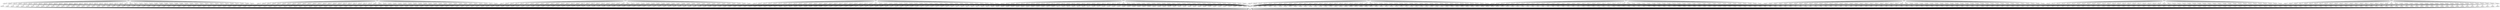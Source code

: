 digraph {
	ID00109 -> ID00000 ;
	ID00107 -> ID00000 ;
	ID00105 -> ID00000 ;
	ID00103 -> ID00000 ;
	ID00006 -> ID00000 ;
	ID00101 -> ID00000 ;
	ID00004 -> ID00000 ;
	ID00008 -> ID00000 ;
	ID00204 -> ID00000 ;
	ID00202 -> ID00000 ;
	ID00208 -> ID00000 ;
	ID00206 -> ID00000 ;
	ID00307 -> ID00000 ;
	ID00305 -> ID00000 ;
	ID00303 -> ID00000 ;
	ID00200 -> ID00000 ;
	ID00301 -> ID00000 ;
	ID00600 -> ID00000 ;
	ID00602 -> ID00000 ;
	ID00604 -> ID00000 ;
	ID00701 -> ID00000 ;
	ID00703 -> ID00000 ;
	ID00503 -> ID00000 ;
	ID00505 -> ID00000 ;
	ID00501 -> ID00000 ;
	ID00400 -> ID00000 ;
	ID00402 -> ID00000 ;
	ID00404 -> ID00000 ;
	ID00406 -> ID00000 ;
	ID00127 -> ID00000 ;
	ID00125 -> ID00000 ;
	ID00319 -> ID00000 ;
	ID00129 -> ID00000 ;
	ID00509 -> ID00000 ;
	ID00507 -> ID00000 ;
	ID00123 -> ID00000 ;
	ID00713 -> ID00000 ;
	ID00121 -> ID00000 ;
	ID00711 -> ID00000 ;
	ID00511 -> ID00000 ;
	ID00707 -> ID00000 ;
	ID00705 -> ID00000 ;
	ID00515 -> ID00000 ;
	ID00321 -> ID00000 ;
	ID00513 -> ID00000 ;
	ID00709 -> ID00000 ;
	ID00325 -> ID00000 ;
	ID00323 -> ID00000 ;
	ID00329 -> ID00000 ;
	ID00327 -> ID00000 ;
	ID00309 -> ID00000 ;
	ID00113 -> ID00000 ;
	ID00115 -> ID00000 ;
	ID00117 -> ID00000 ;
	ID00119 -> ID00000 ;
	ID00517 -> ID00000 ;
	ID00721 -> ID00000 ;
	ID00519 -> ID00000 ;
	ID00723 -> ID00000 ;
	ID00725 -> ID00000 ;
	ID00111 -> ID00000 ;
	ID00715 -> ID00000 ;
	ID00521 -> ID00000 ;
	ID00717 -> ID00000 ;
	ID00523 -> ID00000 ;
	ID00719 -> ID00000 ;
	ID00525 -> ID00000 ;
	ID00527 -> ID00000 ;
	ID00311 -> ID00000 ;
	ID00313 -> ID00000 ;
	ID00315 -> ID00000 ;
	ID00317 -> ID00000 ;
	ID00735 -> ID00000 ;
	ID00733 -> ID00000 ;
	ID00731 -> ID00000 ;
	ID00632 -> ID00000 ;
	ID00630 -> ID00000 ;
	ID00636 -> ID00000 ;
	ID00634 -> ID00000 ;
	ID00240 -> ID00000 ;
	ID00349 -> ID00000 ;
	ID00628 -> ID00000 ;
	ID00347 -> ID00000 ;
	ID00244 -> ID00000 ;
	ID00345 -> ID00000 ;
	ID00242 -> ID00000 ;
	ID00343 -> ID00000 ;
	ID00248 -> ID00000 ;
	ID00341 -> ID00000 ;
	ID00246 -> ID00000 ;
	ID00729 -> ID00000 ;
	ID00727 -> ID00000 ;
	ID00745 -> ID00000 ;
	ID00747 -> ID00000 ;
	ID00741 -> ID00000 ;
	ID00640 -> ID00000 ;
	ID00743 -> ID00000 ;
	ID00642 -> ID00000 ;
	ID00644 -> ID00000 ;
	ID00646 -> ID00000 ;
	ID00648 -> ID00000 ;
	ID00337 -> ID00000 ;
	ID00638 -> ID00000 ;
	ID00339 -> ID00000 ;
	ID00333 -> ID00000 ;
	ID00230 -> ID00000 ;
	ID00335 -> ID00000 ;
	ID00232 -> ID00000 ;
	ID00234 -> ID00000 ;
	ID00331 -> ID00000 ;
	ID00236 -> ID00000 ;
	ID00238 -> ID00000 ;
	ID00737 -> ID00000 ;
	ID00739 -> ID00000 ;
	ID00753 -> ID00000 ;
	ID00751 -> ID00000 ;
	ID00757 -> ID00000 ;
	ID00755 -> ID00000 ;
	ID00614 -> ID00000 ;
	ID00612 -> ID00000 ;
	ID00610 -> ID00000 ;
	ID00369 -> ID00000 ;
	ID00222 -> ID00000 ;
	ID00367 -> ID00000 ;
	ID00220 -> ID00000 ;
	ID00608 -> ID00000 ;
	ID00606 -> ID00000 ;
	ID00361 -> ID00000 ;
	ID00228 -> ID00000 ;
	ID00749 -> ID00000 ;
	ID00365 -> ID00000 ;
	ID00226 -> ID00000 ;
	ID00363 -> ID00000 ;
	ID00224 -> ID00000 ;
	ID00763 -> ID00000 ;
	ID00765 -> ID00000 ;
	ID00767 -> ID00000 ;
	ID00769 -> ID00000 ;
	ID00624 -> ID00000 ;
	ID00626 -> ID00000 ;
	ID00620 -> ID00000 ;
	ID00622 -> ID00000 ;
	ID00761 -> ID00000 ;
	ID00355 -> ID00000 ;
	ID00357 -> ID00000 ;
	ID00210 -> ID00000 ;
	ID00359 -> ID00000 ;
	ID00616 -> ID00000 ;
	ID00618 -> ID00000 ;
	ID00216 -> ID00000 ;
	ID00759 -> ID00000 ;
	ID00218 -> ID00000 ;
	ID00351 -> ID00000 ;
	ID00212 -> ID00000 ;
	ID00353 -> ID00000 ;
	ID00214 -> ID00000 ;
	ID00470 -> ID00000 ;
	ID00472 -> ID00000 ;
	ID00575 -> ID00000 ;
	ID00474 -> ID00000 ;
	ID00578 -> ID00000 ;
	ID00476 -> ID00000 ;
	ID00571 -> ID00000 ;
	ID00573 -> ID00000 ;
	ID00479 -> ID00000 ;
	ID00674 -> ID00000 ;
	ID00676 -> ID00000 ;
	ID00771 -> ID00000 ;
	ID00679 -> ID00000 ;
	ID00777 -> ID00000 ;
	ID00670 -> ID00000 ;
	ID00773 -> ID00000 ;
	ID00672 -> ID00000 ;
	ID00775 -> ID00000 ;
	ID00481 -> ID00000 ;
	ID00485 -> ID00000 ;
	ID00588 -> ID00000 ;
	ID00483 -> ID00000 ;
	ID00586 -> ID00000 ;
	ID00489 -> ID00000 ;
	ID00584 -> ID00000 ;
	ID00487 -> ID00000 ;
	ID00582 -> ID00000 ;
	ID00580 -> ID00000 ;
	ID00782 -> ID00000 ;
	ID00687 -> ID00000 ;
	ID00780 -> ID00000 ;
	ID00685 -> ID00000 ;
	ID00689 -> ID00000 ;
	ID00788 -> ID00000 ;
	ID00786 -> ID00000 ;
	ID00683 -> ID00000 ;
	ID00784 -> ID00000 ;
	ID00681 -> ID00000 ;
	ID00450 -> ID00000 ;
	ID00598 -> ID00000 ;
	ID00452 -> ID00000 ;
	ID00458 -> ID00000 ;
	ID00590 -> ID00000 ;
	ID00592 -> ID00000 ;
	ID00454 -> ID00000 ;
	ID00594 -> ID00000 ;
	ID00456 -> ID00000 ;
	ID00596 -> ID00000 ;
	ID00656 -> ID00000 ;
	ID00790 -> ID00000 ;
	ID00658 -> ID00000 ;
	ID00792 -> ID00000 ;
	ID00652 -> ID00000 ;
	ID00794 -> ID00000 ;
	ID00654 -> ID00000 ;
	ID00796 -> ID00000 ;
	ID00798 -> ID00000 ;
	ID00650 -> ID00000 ;
	ID00464 -> ID00000 ;
	ID00462 -> ID00000 ;
	ID00460 -> ID00000 ;
	ID00468 -> ID00000 ;
	ID00466 -> ID00000 ;
	ID00668 -> ID00000 ;
	ID00666 -> ID00000 ;
	ID00664 -> ID00000 ;
	ID00662 -> ID00000 ;
	ID00660 -> ID00000 ;
	ID00432 -> ID00000 ;
	ID00434 -> ID00000 ;
	ID00436 -> ID00000 ;
	ID00438 -> ID00000 ;
	ID00535 -> ID00000 ;
	ID00537 -> ID00000 ;
	ID00911 -> ID00000 ;
	ID00531 -> ID00000 ;
	ID00430 -> ID00000 ;
	ID00533 -> ID00000 ;
	ID00905 -> ID00000 ;
	ID00903 -> ID00000 ;
	ID00909 -> ID00000 ;
	ID00529 -> ID00000 ;
	ID00907 -> ID00000 ;
	ID00446 -> ID00000 ;
	ID00541 -> ID00000 ;
	ID00444 -> ID00000 ;
	ID00448 -> ID00000 ;
	ID00549 -> ID00000 ;
	ID00547 -> ID00000 ;
	ID00921 -> ID00000 ;
	ID00442 -> ID00000 ;
	ID00545 -> ID00000 ;
	ID00923 -> ID00000 ;
	ID00440 -> ID00000 ;
	ID00543 -> ID00000 ;
	ID00913 -> ID00000 ;
	ID00915 -> ID00000 ;
	ID00917 -> ID00000 ;
	ID00919 -> ID00000 ;
	ID00539 -> ID00000 ;
	ID00414 -> ID00000 ;
	ID00416 -> ID00000 ;
	ID00410 -> ID00000 ;
	ID00412 -> ID00000 ;
	ID00551 -> ID00000 ;
	ID00553 -> ID00000 ;
	ID00555 -> ID00000 ;
	ID00557 -> ID00000 ;
	ID00559 -> ID00000 ;
	ID00693 -> ID00000 ;
	ID00695 -> ID00000 ;
	ID00691 -> ID00000 ;
	ID00408 -> ID00000 ;
	ID00697 -> ID00000 ;
	ID00699 -> ID00000 ;
	ID00428 -> ID00000 ;
	ID00426 -> ID00000 ;
	ID00800 -> ID00000 ;
	ID00424 -> ID00000 ;
	ID00563 -> ID00000 ;
	ID00802 -> ID00000 ;
	ID00422 -> ID00000 ;
	ID00561 -> ID00000 ;
	ID00420 -> ID00000 ;
	ID00567 -> ID00000 ;
	ID00901 -> ID00000 ;
	ID00565 -> ID00000 ;
	ID00569 -> ID00000 ;
	ID00418 -> ID00000 ;
	ID00816 -> ID00000 ;
	ID00814 -> ID00000 ;
	ID00818 -> ID00000 ;
	ID00959 -> ID00000 ;
	ID00957 -> ID00000 ;
	ID00967 -> ID00000 ;
	ID00965 -> ID00000 ;
	ID00963 -> ID00000 ;
	ID00961 -> ID00000 ;
	ID00820 -> ID00000 ;
	ID00824 -> ID00000 ;
	ID00822 -> ID00000 ;
	ID00804 -> ID00000 ;
	ID00806 -> ID00000 ;
	ID00808 -> ID00000 ;
	ID00947 -> ID00000 ;
	ID00949 -> ID00000 ;
	ID00953 -> ID00000 ;
	ID00955 -> ID00000 ;
	ID00951 -> ID00000 ;
	ID00810 -> ID00000 ;
	ID00812 -> ID00000 ;
	ID00838 -> ID00000 ;
	ID00836 -> ID00000 ;
	ID00937 -> ID00000 ;
	ID00935 -> ID00000 ;
	ID00939 -> ID00000 ;
	ID00941 -> ID00000 ;
	ID00945 -> ID00000 ;
	ID00943 -> ID00000 ;
	ID00846 -> ID00000 ;
	ID00844 -> ID00000 ;
	ID00842 -> ID00000 ;
	ID00840 -> ID00000 ;
	ID00826 -> ID00000 ;
	ID00828 -> ID00000 ;
	ID00925 -> ID00000 ;
	ID00927 -> ID00000 ;
	ID00929 -> ID00000 ;
	ID00931 -> ID00000 ;
	ID00933 -> ID00000 ;
	ID00832 -> ID00000 ;
	ID00834 -> ID00000 ;
	ID00830 -> ID00000 ;
	ID00095 -> ID00000 ;
	ID00097 -> ID00000 ;
	ID00099 -> ID00000 ;
	ID00858 -> ID00000 ;
	ID00864 -> ID00000 ;
	ID00862 -> ID00000 ;
	ID00868 -> ID00000 ;
	ID00866 -> ID00000 ;
	ID00860 -> ID00000 ;
	ID00091 -> ID00000 ;
	ID00093 -> ID00000 ;
	ID00390 -> ID00000 ;
	ID00848 -> ID00000 ;
	ID00493 -> ID00000 ;
	ID00850 -> ID00000 ;
	ID00491 -> ID00000 ;
	ID00991 -> ID00000 ;
	ID00852 -> ID00000 ;
	ID00497 -> ID00000 ;
	ID00854 -> ID00000 ;
	ID00495 -> ID00000 ;
	ID00856 -> ID00000 ;
	ID00398 -> ID00000 ;
	ID00997 -> ID00000 ;
	ID00396 -> ID00000 ;
	ID00499 -> ID00000 ;
	ID00999 -> ID00000 ;
	ID00394 -> ID00000 ;
	ID00993 -> ID00000 ;
	ID00392 -> ID00000 ;
	ID00995 -> ID00000 ;
	ID00979 -> ID00000 ;
	ID00889 -> ID00000 ;
	ID00388 -> ID00000 ;
	ID00981 -> ID00000 ;
	ID00886 -> ID00000 ;
	ID00884 -> ID00000 ;
	ID00985 -> ID00000 ;
	ID00882 -> ID00000 ;
	ID00380 -> ID00000 ;
	ID00983 -> ID00000 ;
	ID00880 -> ID00000 ;
	ID00382 -> ID00000 ;
	ID00989 -> ID00000 ;
	ID00384 -> ID00000 ;
	ID00987 -> ID00000 ;
	ID00386 -> ID00000 ;
	ID00969 -> ID00000 ;
	ID00876 -> ID00000 ;
	ID00878 -> ID00000 ;
	ID00377 -> ID00000 ;
	ID00872 -> ID00000 ;
	ID00874 -> ID00000 ;
	ID00971 -> ID00000 ;
	ID00371 -> ID00000 ;
	ID00973 -> ID00000 ;
	ID00870 -> ID00000 ;
	ID00975 -> ID00000 ;
	ID00375 -> ID00000 ;
	ID00977 -> ID00000 ;
	ID00373 -> ID00000 ;
	ID00250 -> ID00000 ;
	ID00254 -> ID00000 ;
	ID00159 -> ID00000 ;
	ID00252 -> ID00000 ;
	ID00157 -> ID00000 ;
	ID00258 -> ID00000 ;
	ID00155 -> ID00000 ;
	ID00256 -> ID00000 ;
	ID00153 -> ID00000 ;
	ID00151 -> ID00000 ;
	ID00058 -> ID00000 ;
	ID00052 -> ID00000 ;
	ID00050 -> ID00000 ;
	ID00056 -> ID00000 ;
	ID00054 -> ID00000 ;
	ID00260 -> ID00000 ;
	ID00262 -> ID00000 ;
	ID00893 -> ID00000 ;
	ID00264 -> ID00000 ;
	ID00169 -> ID00000 ;
	ID00891 -> ID00000 ;
	ID00266 -> ID00000 ;
	ID00060 -> ID00000 ;
	ID00897 -> ID00000 ;
	ID00268 -> ID00000 ;
	ID00165 -> ID00000 ;
	ID00895 -> ID00000 ;
	ID00167 -> ID00000 ;
	ID00161 -> ID00000 ;
	ID00899 -> ID00000 ;
	ID00163 -> ID00000 ;
	ID00062 -> ID00000 ;
	ID00064 -> ID00000 ;
	ID00066 -> ID00000 ;
	ID00068 -> ID00000 ;
	ID00276 -> ID00000 ;
	ID00070 -> ID00000 ;
	ID00137 -> ID00000 ;
	ID00274 -> ID00000 ;
	ID00135 -> ID00000 ;
	ID00272 -> ID00000 ;
	ID00270 -> ID00000 ;
	ID00139 -> ID00000 ;
	ID00133 -> ID00000 ;
	ID00278 -> ID00000 ;
	ID00131 -> ID00000 ;
	ID00078 -> ID00000 ;
	ID00076 -> ID00000 ;
	ID00074 -> ID00000 ;
	ID00072 -> ID00000 ;
	ID00285 -> ID00000 ;
	ID00080 -> ID00000 ;
	ID00147 -> ID00000 ;
	ID00287 -> ID00000 ;
	ID00082 -> ID00000 ;
	ID00149 -> ID00000 ;
	ID00283 -> ID00000 ;
	ID00141 -> ID00000 ;
	ID00289 -> ID00000 ;
	ID00143 -> ID00000 ;
	ID00145 -> ID00000 ;
	ID00088 -> ID00000 ;
	ID00280 -> ID00000 ;
	ID00084 -> ID00000 ;
	ID00086 -> ID00000 ;
	ID00198 -> ID00000 ;
	ID00196 -> ID00000 ;
	ID00194 -> ID00000 ;
	ID00295 -> ID00000 ;
	ID00293 -> ID00000 ;
	ID00299 -> ID00000 ;
	ID00297 -> ID00000 ;
	ID00012 -> ID00000 ;
	ID00291 -> ID00000 ;
	ID00010 -> ID00000 ;
	ID00016 -> ID00000 ;
	ID00192 -> ID00000 ;
	ID00014 -> ID00000 ;
	ID00190 -> ID00000 ;
	ID00018 -> ID00000 ;
	ID00020 -> ID00000 ;
	ID00022 -> ID00000 ;
	ID00024 -> ID00000 ;
	ID00026 -> ID00000 ;
	ID00028 -> ID00000 ;
	ID00173 -> ID00000 ;
	ID00171 -> ID00000 ;
	ID00177 -> ID00000 ;
	ID00175 -> ID00000 ;
	ID00179 -> ID00000 ;
	ID00034 -> ID00000 ;
	ID00032 -> ID00000 ;
	ID00030 -> ID00000 ;
	ID00038 -> ID00000 ;
	ID00036 -> ID00000 ;
	ID00183 -> ID00000 ;
	ID00186 -> ID00000 ;
	ID00188 -> ID00000 ;
	ID00044 -> ID00000 ;
	ID00046 -> ID00000 ;
	ID00040 -> ID00000 ;
	ID00042 -> ID00000 ;
	ID00048 -> ID00000 ;
	ID00181 -> ID00000 ;
	ID00108 -> ID00001 ;
	ID00106 -> ID00001 ;
	ID00104 -> ID00001 ;
	ID00102 -> ID00001 ;
	ID00005 -> ID00001 ;
	ID00100 -> ID00001 ;
	ID00003 -> ID00001 ;
	ID00009 -> ID00001 ;
	ID00007 -> ID00001 ;
	ID00203 -> ID00001 ;
	ID00201 -> ID00001 ;
	ID00207 -> ID00001 ;
	ID00205 -> ID00001 ;
	ID00306 -> ID00001 ;
	ID00304 -> ID00001 ;
	ID00302 -> ID00001 ;
	ID00300 -> ID00001 ;
	ID00601 -> ID00001 ;
	ID00603 -> ID00001 ;
	ID00700 -> ID00001 ;
	ID00702 -> ID00001 ;
	ID00502 -> ID00001 ;
	ID00504 -> ID00001 ;
	ID00500 -> ID00001 ;
	ID00401 -> ID00001 ;
	ID00403 -> ID00001 ;
	ID00405 -> ID00001 ;
	ID00126 -> ID00001 ;
	ID00124 -> ID00001 ;
	ID00128 -> ID00001 ;
	ID00710 -> ID00001 ;
	ID00508 -> ID00001 ;
	ID00506 -> ID00001 ;
	ID00714 -> ID00001 ;
	ID00122 -> ID00001 ;
	ID00712 -> ID00001 ;
	ID00120 -> ID00001 ;
	ID00706 -> ID00001 ;
	ID00512 -> ID00001 ;
	ID00704 -> ID00001 ;
	ID00510 -> ID00001 ;
	ID00320 -> ID00001 ;
	ID00516 -> ID00001 ;
	ID00708 -> ID00001 ;
	ID00514 -> ID00001 ;
	ID00324 -> ID00001 ;
	ID00322 -> ID00001 ;
	ID00328 -> ID00001 ;
	ID00326 -> ID00001 ;
	ID00114 -> ID00001 ;
	ID00308 -> ID00001 ;
	ID00116 -> ID00001 ;
	ID00118 -> ID00001 ;
	ID00518 -> ID00001 ;
	ID00720 -> ID00001 ;
	ID00110 -> ID00001 ;
	ID00722 -> ID00001 ;
	ID00112 -> ID00001 ;
	ID00724 -> ID00001 ;
	ID00520 -> ID00001 ;
	ID00716 -> ID00001 ;
	ID00522 -> ID00001 ;
	ID00718 -> ID00001 ;
	ID00524 -> ID00001 ;
	ID00526 -> ID00001 ;
	ID00310 -> ID00001 ;
	ID00312 -> ID00001 ;
	ID00314 -> ID00001 ;
	ID00316 -> ID00001 ;
	ID00318 -> ID00001 ;
	ID00736 -> ID00001 ;
	ID00734 -> ID00001 ;
	ID00732 -> ID00001 ;
	ID00730 -> ID00001 ;
	ID00633 -> ID00001 ;
	ID00631 -> ID00001 ;
	ID00637 -> ID00001 ;
	ID00635 -> ID00001 ;
	ID00629 -> ID00001 ;
	ID00348 -> ID00001 ;
	ID00627 -> ID00001 ;
	ID00346 -> ID00001 ;
	ID00243 -> ID00001 ;
	ID00344 -> ID00001 ;
	ID00241 -> ID00001 ;
	ID00342 -> ID00001 ;
	ID00247 -> ID00001 ;
	ID00340 -> ID00001 ;
	ID00245 -> ID00001 ;
	ID00728 -> ID00001 ;
	ID00249 -> ID00001 ;
	ID00726 -> ID00001 ;
	ID00744 -> ID00001 ;
	ID00746 -> ID00001 ;
	ID00740 -> ID00001 ;
	ID00742 -> ID00001 ;
	ID00641 -> ID00001 ;
	ID00643 -> ID00001 ;
	ID00645 -> ID00001 ;
	ID00647 -> ID00001 ;
	ID00338 -> ID00001 ;
	ID00639 -> ID00001 ;
	ID00334 -> ID00001 ;
	ID00231 -> ID00001 ;
	ID00336 -> ID00001 ;
	ID00233 -> ID00001 ;
	ID00330 -> ID00001 ;
	ID00235 -> ID00001 ;
	ID00332 -> ID00001 ;
	ID00237 -> ID00001 ;
	ID00239 -> ID00001 ;
	ID00738 -> ID00001 ;
	ID00754 -> ID00001 ;
	ID00752 -> ID00001 ;
	ID00758 -> ID00001 ;
	ID00756 -> ID00001 ;
	ID00615 -> ID00001 ;
	ID00613 -> ID00001 ;
	ID00611 -> ID00001 ;
	ID00750 -> ID00001 ;
	ID00368 -> ID00001 ;
	ID00221 -> ID00001 ;
	ID00366 -> ID00001 ;
	ID00609 -> ID00001 ;
	ID00607 -> ID00001 ;
	ID00605 -> ID00001 ;
	ID00360 -> ID00001 ;
	ID00229 -> ID00001 ;
	ID00227 -> ID00001 ;
	ID00748 -> ID00001 ;
	ID00364 -> ID00001 ;
	ID00225 -> ID00001 ;
	ID00362 -> ID00001 ;
	ID00223 -> ID00001 ;
	ID00762 -> ID00001 ;
	ID00764 -> ID00001 ;
	ID00209 -> ID00001 ;
	ID00766 -> ID00001 ;
	ID00768 -> ID00001 ;
	ID00623 -> ID00001 ;
	ID00625 -> ID00001 ;
	ID00621 -> ID00001 ;
	ID00760 -> ID00001 ;
	ID00356 -> ID00001 ;
	ID00358 -> ID00001 ;
	ID00211 -> ID00001 ;
	ID00617 -> ID00001 ;
	ID00619 -> ID00001 ;
	ID00217 -> ID00001 ;
	ID00350 -> ID00001 ;
	ID00219 -> ID00001 ;
	ID00352 -> ID00001 ;
	ID00213 -> ID00001 ;
	ID00354 -> ID00001 ;
	ID00215 -> ID00001 ;
	ID00579 -> ID00001 ;
	ID00471 -> ID00001 ;
	ID00473 -> ID00001 ;
	ID00577 -> ID00001 ;
	ID00475 -> ID00001 ;
	ID00572 -> ID00001 ;
	ID00478 -> ID00001 ;
	ID00574 -> ID00001 ;
	ID00570 -> ID00001 ;
	ID00675 -> ID00001 ;
	ID00770 -> ID00001 ;
	ID00772 -> ID00001 ;
	ID00678 -> ID00001 ;
	ID00779 -> ID00001 ;
	ID00671 -> ID00001 ;
	ID00774 -> ID00001 ;
	ID00673 -> ID00001 ;
	ID00776 -> ID00001 ;
	ID00482 -> ID00001 ;
	ID00480 -> ID00001 ;
	ID00486 -> ID00001 ;
	ID00589 -> ID00001 ;
	ID00484 -> ID00001 ;
	ID00587 -> ID00001 ;
	ID00585 -> ID00001 ;
	ID00488 -> ID00001 ;
	ID00583 -> ID00001 ;
	ID00581 -> ID00001 ;
	ID00783 -> ID00001 ;
	ID00688 -> ID00001 ;
	ID00781 -> ID00001 ;
	ID00686 -> ID00001 ;
	ID00680 -> ID00001 ;
	ID00789 -> ID00001 ;
	ID00787 -> ID00001 ;
	ID00684 -> ID00001 ;
	ID00785 -> ID00001 ;
	ID00682 -> ID00001 ;
	ID00597 -> ID00001 ;
	ID00451 -> ID00001 ;
	ID00599 -> ID00001 ;
	ID00453 -> ID00001 ;
	ID00459 -> ID00001 ;
	ID00591 -> ID00001 ;
	ID00593 -> ID00001 ;
	ID00649 -> ID00001 ;
	ID00455 -> ID00001 ;
	ID00595 -> ID00001 ;
	ID00457 -> ID00001 ;
	ID00657 -> ID00001 ;
	ID00659 -> ID00001 ;
	ID00653 -> ID00001 ;
	ID00791 -> ID00001 ;
	ID00655 -> ID00001 ;
	ID00793 -> ID00001 ;
	ID00795 -> ID00001 ;
	ID00651 -> ID00001 ;
	ID00797 -> ID00001 ;
	ID00799 -> ID00001 ;
	ID00463 -> ID00001 ;
	ID00461 -> ID00001 ;
	ID00469 -> ID00001 ;
	ID00467 -> ID00001 ;
	ID00465 -> ID00001 ;
	ID00669 -> ID00001 ;
	ID00667 -> ID00001 ;
	ID00665 -> ID00001 ;
	ID00663 -> ID00001 ;
	ID00661 -> ID00001 ;
	ID00433 -> ID00001 ;
	ID00435 -> ID00001 ;
	ID00530 -> ID00001 ;
	ID00437 -> ID00001 ;
	ID00439 -> ID00001 ;
	ID00536 -> ID00001 ;
	ID00538 -> ID00001 ;
	ID00912 -> ID00001 ;
	ID00532 -> ID00001 ;
	ID00910 -> ID00001 ;
	ID00431 -> ID00001 ;
	ID00534 -> ID00001 ;
	ID00904 -> ID00001 ;
	ID00902 -> ID00001 ;
	ID00908 -> ID00001 ;
	ID00528 -> ID00001 ;
	ID00906 -> ID00001 ;
	ID00429 -> ID00001 ;
	ID00445 -> ID00001 ;
	ID00540 -> ID00001 ;
	ID00443 -> ID00001 ;
	ID00449 -> ID00001 ;
	ID00447 -> ID00001 ;
	ID00548 -> ID00001 ;
	ID00546 -> ID00001 ;
	ID00920 -> ID00001 ;
	ID00441 -> ID00001 ;
	ID00544 -> ID00001 ;
	ID00922 -> ID00001 ;
	ID00542 -> ID00001 ;
	ID00914 -> ID00001 ;
	ID00916 -> ID00001 ;
	ID00918 -> ID00001 ;
	ID00415 -> ID00001 ;
	ID00417 -> ID00001 ;
	ID00411 -> ID00001 ;
	ID00550 -> ID00001 ;
	ID00413 -> ID00001 ;
	ID00552 -> ID00001 ;
	ID00554 -> ID00001 ;
	ID00556 -> ID00001 ;
	ID00558 -> ID00001 ;
	ID00692 -> ID00001 ;
	ID00694 -> ID00001 ;
	ID00690 -> ID00001 ;
	ID00407 -> ID00001 ;
	ID00696 -> ID00001 ;
	ID00409 -> ID00001 ;
	ID00698 -> ID00001 ;
	ID00427 -> ID00001 ;
	ID00425 -> ID00001 ;
	ID00423 -> ID00001 ;
	ID00562 -> ID00001 ;
	ID00801 -> ID00001 ;
	ID00421 -> ID00001 ;
	ID00560 -> ID00001 ;
	ID00566 -> ID00001 ;
	ID00900 -> ID00001 ;
	ID00564 -> ID00001 ;
	ID00568 -> ID00001 ;
	ID00419 -> ID00001 ;
	ID00817 -> ID00001 ;
	ID00815 -> ID00001 ;
	ID00819 -> ID00001 ;
	ID00958 -> ID00001 ;
	ID00966 -> ID00001 ;
	ID00964 -> ID00001 ;
	ID00962 -> ID00001 ;
	ID00960 -> ID00001 ;
	ID00823 -> ID00001 ;
	ID00821 -> ID00001 ;
	ID00803 -> ID00001 ;
	ID00805 -> ID00001 ;
	ID00807 -> ID00001 ;
	ID00809 -> ID00001 ;
	ID00946 -> ID00001 ;
	ID00948 -> ID00001 ;
	ID00954 -> ID00001 ;
	ID00956 -> ID00001 ;
	ID00950 -> ID00001 ;
	ID00952 -> ID00001 ;
	ID00811 -> ID00001 ;
	ID00813 -> ID00001 ;
	ID00839 -> ID00001 ;
	ID00837 -> ID00001 ;
	ID00938 -> ID00001 ;
	ID00936 -> ID00001 ;
	ID00940 -> ID00001 ;
	ID00944 -> ID00001 ;
	ID00942 -> ID00001 ;
	ID00845 -> ID00001 ;
	ID00843 -> ID00001 ;
	ID00841 -> ID00001 ;
	ID00829 -> ID00001 ;
	ID00825 -> ID00001 ;
	ID00827 -> ID00001 ;
	ID00924 -> ID00001 ;
	ID00926 -> ID00001 ;
	ID00928 -> ID00001 ;
	ID00930 -> ID00001 ;
	ID00932 -> ID00001 ;
	ID00934 -> ID00001 ;
	ID00833 -> ID00001 ;
	ID00835 -> ID00001 ;
	ID00831 -> ID00001 ;
	ID00094 -> ID00001 ;
	ID00096 -> ID00001 ;
	ID00098 -> ID00001 ;
	ID00859 -> ID00001 ;
	ID00863 -> ID00001 ;
	ID00861 -> ID00001 ;
	ID00867 -> ID00001 ;
	ID00865 -> ID00001 ;
	ID00090 -> ID00001 ;
	ID00092 -> ID00001 ;
	ID00847 -> ID00001 ;
	ID00849 -> ID00001 ;
	ID00990 -> ID00001 ;
	ID00851 -> ID00001 ;
	ID00492 -> ID00001 ;
	ID00992 -> ID00001 ;
	ID00853 -> ID00001 ;
	ID00490 -> ID00001 ;
	ID00855 -> ID00001 ;
	ID00496 -> ID00001 ;
	ID00857 -> ID00001 ;
	ID00399 -> ID00001 ;
	ID00494 -> ID00001 ;
	ID00998 -> ID00001 ;
	ID00397 -> ID00001 ;
	ID00395 -> ID00001 ;
	ID00498 -> ID00001 ;
	ID00994 -> ID00001 ;
	ID00393 -> ID00001 ;
	ID00996 -> ID00001 ;
	ID00391 -> ID00001 ;
	ID00389 -> ID00001 ;
	ID00888 -> ID00001 ;
	ID00980 -> ID00001 ;
	ID00885 -> ID00001 ;
	ID00883 -> ID00001 ;
	ID00381 -> ID00001 ;
	ID00984 -> ID00001 ;
	ID00881 -> ID00001 ;
	ID00383 -> ID00001 ;
	ID00982 -> ID00001 ;
	ID00385 -> ID00001 ;
	ID00988 -> ID00001 ;
	ID00387 -> ID00001 ;
	ID00986 -> ID00001 ;
	ID00968 -> ID00001 ;
	ID00869 -> ID00001 ;
	ID00877 -> ID00001 ;
	ID00379 -> ID00001 ;
	ID00879 -> ID00001 ;
	ID00873 -> ID00001 ;
	ID00970 -> ID00001 ;
	ID00875 -> ID00001 ;
	ID00972 -> ID00001 ;
	ID00372 -> ID00001 ;
	ID00974 -> ID00001 ;
	ID00871 -> ID00001 ;
	ID00370 -> ID00001 ;
	ID00976 -> ID00001 ;
	ID00376 -> ID00001 ;
	ID00978 -> ID00001 ;
	ID00374 -> ID00001 ;
	ID00251 -> ID00001 ;
	ID00255 -> ID00001 ;
	ID00253 -> ID00001 ;
	ID00158 -> ID00001 ;
	ID00259 -> ID00001 ;
	ID00156 -> ID00001 ;
	ID00257 -> ID00001 ;
	ID00154 -> ID00001 ;
	ID00152 -> ID00001 ;
	ID00150 -> ID00001 ;
	ID00059 -> ID00001 ;
	ID00053 -> ID00001 ;
	ID00051 -> ID00001 ;
	ID00057 -> ID00001 ;
	ID00055 -> ID00001 ;
	ID00261 -> ID00001 ;
	ID00892 -> ID00001 ;
	ID00263 -> ID00001 ;
	ID00168 -> ID00001 ;
	ID00890 -> ID00001 ;
	ID00265 -> ID00001 ;
	ID00896 -> ID00001 ;
	ID00267 -> ID00001 ;
	ID00164 -> ID00001 ;
	ID00894 -> ID00001 ;
	ID00269 -> ID00001 ;
	ID00166 -> ID00001 ;
	ID00160 -> ID00001 ;
	ID00898 -> ID00001 ;
	ID00162 -> ID00001 ;
	ID00069 -> ID00001 ;
	ID00061 -> ID00001 ;
	ID00063 -> ID00001 ;
	ID00065 -> ID00001 ;
	ID00067 -> ID00001 ;
	ID00277 -> ID00001 ;
	ID00071 -> ID00001 ;
	ID00138 -> ID00001 ;
	ID00275 -> ID00001 ;
	ID00136 -> ID00001 ;
	ID00273 -> ID00001 ;
	ID00271 -> ID00001 ;
	ID00130 -> ID00001 ;
	ID00134 -> ID00001 ;
	ID00279 -> ID00001 ;
	ID00132 -> ID00001 ;
	ID00079 -> ID00001 ;
	ID00077 -> ID00001 ;
	ID00075 -> ID00001 ;
	ID00073 -> ID00001 ;
	ID00146 -> ID00001 ;
	ID00286 -> ID00001 ;
	ID00081 -> ID00001 ;
	ID00148 -> ID00001 ;
	ID00288 -> ID00001 ;
	ID00282 -> ID00001 ;
	ID00284 -> ID00001 ;
	ID00140 -> ID00001 ;
	ID00142 -> ID00001 ;
	ID00144 -> ID00001 ;
	ID00087 -> ID00001 ;
	ID00083 -> ID00001 ;
	ID00085 -> ID00001 ;
	ID00199 -> ID00001 ;
	ID00197 -> ID00001 ;
	ID00195 -> ID00001 ;
	ID00193 -> ID00001 ;
	ID00294 -> ID00001 ;
	ID00292 -> ID00001 ;
	ID00298 -> ID00001 ;
	ID00296 -> ID00001 ;
	ID00290 -> ID00001 ;
	ID00013 -> ID00001 ;
	ID00011 -> ID00001 ;
	ID00191 -> ID00001 ;
	ID00017 -> ID00001 ;
	ID00015 -> ID00001 ;
	ID00019 -> ID00001 ;
	ID00021 -> ID00001 ;
	ID00023 -> ID00001 ;
	ID00025 -> ID00001 ;
	ID00027 -> ID00001 ;
	ID00029 -> ID00001 ;
	ID00174 -> ID00001 ;
	ID00172 -> ID00001 ;
	ID00178 -> ID00001 ;
	ID00176 -> ID00001 ;
	ID00035 -> ID00001 ;
	ID00033 -> ID00001 ;
	ID00031 -> ID00001 ;
	ID00039 -> ID00001 ;
	ID00170 -> ID00001 ;
	ID00037 -> ID00001 ;
	ID00182 -> ID00001 ;
	ID00185 -> ID00001 ;
	ID00187 -> ID00001 ;
	ID00189 -> ID00001 ;
	ID00043 -> ID00001 ;
	ID00045 -> ID00001 ;
	ID00041 -> ID00001 ;
	ID00047 -> ID00001 ;
	ID00049 -> ID00001 ;
	ID00180 -> ID00001 ;
	ID00002 -> ID00003 ;
	ID00003 -> ID00004 ;
	ID00002 -> ID00005 ;
	ID00005 -> ID00006 ;
	ID00002 -> ID00007 ;
	ID00007 -> ID00008 ;
	ID00002 -> ID00009 ;
	ID00009 -> ID00010 ;
	ID00002 -> ID00011 ;
	ID00011 -> ID00012 ;
	ID00002 -> ID00013 ;
	ID00013 -> ID00014 ;
	ID00002 -> ID00015 ;
	ID00015 -> ID00016 ;
	ID00002 -> ID00017 ;
	ID00017 -> ID00018 ;
	ID00002 -> ID00019 ;
	ID00019 -> ID00020 ;
	ID00002 -> ID00021 ;
	ID00021 -> ID00022 ;
	ID00002 -> ID00023 ;
	ID00023 -> ID00024 ;
	ID00002 -> ID00025 ;
	ID00025 -> ID00026 ;
	ID00002 -> ID00027 ;
	ID00027 -> ID00028 ;
	ID00002 -> ID00029 ;
	ID00029 -> ID00030 ;
	ID00002 -> ID00031 ;
	ID00031 -> ID00032 ;
	ID00002 -> ID00033 ;
	ID00033 -> ID00034 ;
	ID00002 -> ID00035 ;
	ID00035 -> ID00036 ;
	ID00002 -> ID00037 ;
	ID00037 -> ID00038 ;
	ID00002 -> ID00039 ;
	ID00039 -> ID00040 ;
	ID00002 -> ID00041 ;
	ID00041 -> ID00042 ;
	ID00002 -> ID00043 ;
	ID00043 -> ID00044 ;
	ID00002 -> ID00045 ;
	ID00045 -> ID00046 ;
	ID00002 -> ID00047 ;
	ID00047 -> ID00048 ;
	ID00002 -> ID00049 ;
	ID00049 -> ID00050 ;
	ID00002 -> ID00051 ;
	ID00051 -> ID00052 ;
	ID00002 -> ID00053 ;
	ID00053 -> ID00054 ;
	ID00002 -> ID00055 ;
	ID00055 -> ID00056 ;
	ID00002 -> ID00057 ;
	ID00057 -> ID00058 ;
	ID00002 -> ID00059 ;
	ID00059 -> ID00060 ;
	ID00002 -> ID00061 ;
	ID00061 -> ID00062 ;
	ID00002 -> ID00063 ;
	ID00063 -> ID00064 ;
	ID00002 -> ID00065 ;
	ID00065 -> ID00066 ;
	ID00002 -> ID00067 ;
	ID00067 -> ID00068 ;
	ID00002 -> ID00069 ;
	ID00069 -> ID00070 ;
	ID00002 -> ID00071 ;
	ID00071 -> ID00072 ;
	ID00002 -> ID00073 ;
	ID00073 -> ID00074 ;
	ID00002 -> ID00075 ;
	ID00075 -> ID00076 ;
	ID00002 -> ID00077 ;
	ID00077 -> ID00078 ;
	ID00002 -> ID00079 ;
	ID00079 -> ID00080 ;
	ID00002 -> ID00081 ;
	ID00081 -> ID00082 ;
	ID00002 -> ID00083 ;
	ID00083 -> ID00084 ;
	ID00002 -> ID00085 ;
	ID00085 -> ID00086 ;
	ID00002 -> ID00087 ;
	ID00087 -> ID00088 ;
	ID00089 -> ID00090 ;
	ID00090 -> ID00091 ;
	ID00089 -> ID00092 ;
	ID00092 -> ID00093 ;
	ID00089 -> ID00094 ;
	ID00094 -> ID00095 ;
	ID00089 -> ID00096 ;
	ID00096 -> ID00097 ;
	ID00089 -> ID00098 ;
	ID00098 -> ID00099 ;
	ID00089 -> ID00100 ;
	ID00100 -> ID00101 ;
	ID00089 -> ID00102 ;
	ID00102 -> ID00103 ;
	ID00089 -> ID00104 ;
	ID00104 -> ID00105 ;
	ID00089 -> ID00106 ;
	ID00106 -> ID00107 ;
	ID00089 -> ID00108 ;
	ID00108 -> ID00109 ;
	ID00089 -> ID00110 ;
	ID00110 -> ID00111 ;
	ID00089 -> ID00112 ;
	ID00112 -> ID00113 ;
	ID00089 -> ID00114 ;
	ID00114 -> ID00115 ;
	ID00089 -> ID00116 ;
	ID00116 -> ID00117 ;
	ID00089 -> ID00118 ;
	ID00118 -> ID00119 ;
	ID00089 -> ID00120 ;
	ID00120 -> ID00121 ;
	ID00089 -> ID00122 ;
	ID00122 -> ID00123 ;
	ID00089 -> ID00124 ;
	ID00124 -> ID00125 ;
	ID00089 -> ID00126 ;
	ID00126 -> ID00127 ;
	ID00089 -> ID00128 ;
	ID00128 -> ID00129 ;
	ID00089 -> ID00130 ;
	ID00130 -> ID00131 ;
	ID00089 -> ID00132 ;
	ID00132 -> ID00133 ;
	ID00089 -> ID00134 ;
	ID00134 -> ID00135 ;
	ID00089 -> ID00136 ;
	ID00136 -> ID00137 ;
	ID00089 -> ID00138 ;
	ID00138 -> ID00139 ;
	ID00089 -> ID00140 ;
	ID00140 -> ID00141 ;
	ID00089 -> ID00142 ;
	ID00142 -> ID00143 ;
	ID00089 -> ID00144 ;
	ID00144 -> ID00145 ;
	ID00089 -> ID00146 ;
	ID00146 -> ID00147 ;
	ID00089 -> ID00148 ;
	ID00148 -> ID00149 ;
	ID00089 -> ID00150 ;
	ID00150 -> ID00151 ;
	ID00089 -> ID00152 ;
	ID00152 -> ID00153 ;
	ID00089 -> ID00154 ;
	ID00154 -> ID00155 ;
	ID00089 -> ID00156 ;
	ID00156 -> ID00157 ;
	ID00089 -> ID00158 ;
	ID00158 -> ID00159 ;
	ID00089 -> ID00160 ;
	ID00160 -> ID00161 ;
	ID00089 -> ID00162 ;
	ID00162 -> ID00163 ;
	ID00089 -> ID00164 ;
	ID00164 -> ID00165 ;
	ID00089 -> ID00166 ;
	ID00166 -> ID00167 ;
	ID00089 -> ID00168 ;
	ID00168 -> ID00169 ;
	ID00089 -> ID00170 ;
	ID00170 -> ID00171 ;
	ID00089 -> ID00172 ;
	ID00172 -> ID00173 ;
	ID00089 -> ID00174 ;
	ID00174 -> ID00175 ;
	ID00089 -> ID00176 ;
	ID00176 -> ID00177 ;
	ID00089 -> ID00178 ;
	ID00178 -> ID00179 ;
	ID00089 -> ID00180 ;
	ID00180 -> ID00181 ;
	ID00089 -> ID00182 ;
	ID00182 -> ID00183 ;
	ID00184 -> ID00185 ;
	ID00185 -> ID00186 ;
	ID00184 -> ID00187 ;
	ID00187 -> ID00188 ;
	ID00184 -> ID00189 ;
	ID00189 -> ID00190 ;
	ID00184 -> ID00191 ;
	ID00191 -> ID00192 ;
	ID00184 -> ID00193 ;
	ID00193 -> ID00194 ;
	ID00184 -> ID00195 ;
	ID00195 -> ID00196 ;
	ID00184 -> ID00197 ;
	ID00197 -> ID00198 ;
	ID00184 -> ID00199 ;
	ID00199 -> ID00200 ;
	ID00184 -> ID00201 ;
	ID00201 -> ID00202 ;
	ID00184 -> ID00203 ;
	ID00203 -> ID00204 ;
	ID00184 -> ID00205 ;
	ID00205 -> ID00206 ;
	ID00184 -> ID00207 ;
	ID00207 -> ID00208 ;
	ID00184 -> ID00209 ;
	ID00209 -> ID00210 ;
	ID00184 -> ID00211 ;
	ID00211 -> ID00212 ;
	ID00184 -> ID00213 ;
	ID00213 -> ID00214 ;
	ID00184 -> ID00215 ;
	ID00215 -> ID00216 ;
	ID00184 -> ID00217 ;
	ID00217 -> ID00218 ;
	ID00184 -> ID00219 ;
	ID00219 -> ID00220 ;
	ID00184 -> ID00221 ;
	ID00221 -> ID00222 ;
	ID00184 -> ID00223 ;
	ID00223 -> ID00224 ;
	ID00184 -> ID00225 ;
	ID00225 -> ID00226 ;
	ID00184 -> ID00227 ;
	ID00227 -> ID00228 ;
	ID00184 -> ID00229 ;
	ID00229 -> ID00230 ;
	ID00184 -> ID00231 ;
	ID00231 -> ID00232 ;
	ID00184 -> ID00233 ;
	ID00233 -> ID00234 ;
	ID00184 -> ID00235 ;
	ID00235 -> ID00236 ;
	ID00184 -> ID00237 ;
	ID00237 -> ID00238 ;
	ID00184 -> ID00239 ;
	ID00239 -> ID00240 ;
	ID00184 -> ID00241 ;
	ID00241 -> ID00242 ;
	ID00184 -> ID00243 ;
	ID00243 -> ID00244 ;
	ID00184 -> ID00245 ;
	ID00245 -> ID00246 ;
	ID00184 -> ID00247 ;
	ID00247 -> ID00248 ;
	ID00184 -> ID00249 ;
	ID00249 -> ID00250 ;
	ID00184 -> ID00251 ;
	ID00251 -> ID00252 ;
	ID00184 -> ID00253 ;
	ID00253 -> ID00254 ;
	ID00184 -> ID00255 ;
	ID00255 -> ID00256 ;
	ID00184 -> ID00257 ;
	ID00257 -> ID00258 ;
	ID00184 -> ID00259 ;
	ID00259 -> ID00260 ;
	ID00184 -> ID00261 ;
	ID00261 -> ID00262 ;
	ID00184 -> ID00263 ;
	ID00263 -> ID00264 ;
	ID00184 -> ID00265 ;
	ID00265 -> ID00266 ;
	ID00184 -> ID00267 ;
	ID00267 -> ID00268 ;
	ID00184 -> ID00269 ;
	ID00269 -> ID00270 ;
	ID00184 -> ID00271 ;
	ID00271 -> ID00272 ;
	ID00184 -> ID00273 ;
	ID00273 -> ID00274 ;
	ID00184 -> ID00275 ;
	ID00275 -> ID00276 ;
	ID00184 -> ID00277 ;
	ID00277 -> ID00278 ;
	ID00184 -> ID00279 ;
	ID00279 -> ID00280 ;
	ID00281 -> ID00282 ;
	ID00282 -> ID00283 ;
	ID00281 -> ID00284 ;
	ID00284 -> ID00285 ;
	ID00281 -> ID00286 ;
	ID00286 -> ID00287 ;
	ID00281 -> ID00288 ;
	ID00288 -> ID00289 ;
	ID00281 -> ID00290 ;
	ID00290 -> ID00291 ;
	ID00281 -> ID00292 ;
	ID00292 -> ID00293 ;
	ID00281 -> ID00294 ;
	ID00294 -> ID00295 ;
	ID00281 -> ID00296 ;
	ID00296 -> ID00297 ;
	ID00281 -> ID00298 ;
	ID00298 -> ID00299 ;
	ID00281 -> ID00300 ;
	ID00300 -> ID00301 ;
	ID00281 -> ID00302 ;
	ID00302 -> ID00303 ;
	ID00281 -> ID00304 ;
	ID00304 -> ID00305 ;
	ID00281 -> ID00306 ;
	ID00306 -> ID00307 ;
	ID00281 -> ID00308 ;
	ID00308 -> ID00309 ;
	ID00281 -> ID00310 ;
	ID00310 -> ID00311 ;
	ID00281 -> ID00312 ;
	ID00312 -> ID00313 ;
	ID00281 -> ID00314 ;
	ID00314 -> ID00315 ;
	ID00281 -> ID00316 ;
	ID00316 -> ID00317 ;
	ID00281 -> ID00318 ;
	ID00318 -> ID00319 ;
	ID00281 -> ID00320 ;
	ID00320 -> ID00321 ;
	ID00281 -> ID00322 ;
	ID00322 -> ID00323 ;
	ID00281 -> ID00324 ;
	ID00324 -> ID00325 ;
	ID00281 -> ID00326 ;
	ID00326 -> ID00327 ;
	ID00281 -> ID00328 ;
	ID00328 -> ID00329 ;
	ID00281 -> ID00330 ;
	ID00330 -> ID00331 ;
	ID00281 -> ID00332 ;
	ID00332 -> ID00333 ;
	ID00281 -> ID00334 ;
	ID00334 -> ID00335 ;
	ID00281 -> ID00336 ;
	ID00336 -> ID00337 ;
	ID00281 -> ID00338 ;
	ID00338 -> ID00339 ;
	ID00281 -> ID00340 ;
	ID00340 -> ID00341 ;
	ID00281 -> ID00342 ;
	ID00342 -> ID00343 ;
	ID00281 -> ID00344 ;
	ID00344 -> ID00345 ;
	ID00281 -> ID00346 ;
	ID00346 -> ID00347 ;
	ID00281 -> ID00348 ;
	ID00348 -> ID00349 ;
	ID00281 -> ID00350 ;
	ID00350 -> ID00351 ;
	ID00281 -> ID00352 ;
	ID00352 -> ID00353 ;
	ID00281 -> ID00354 ;
	ID00354 -> ID00355 ;
	ID00281 -> ID00356 ;
	ID00356 -> ID00357 ;
	ID00281 -> ID00358 ;
	ID00358 -> ID00359 ;
	ID00281 -> ID00360 ;
	ID00360 -> ID00361 ;
	ID00281 -> ID00362 ;
	ID00362 -> ID00363 ;
	ID00281 -> ID00364 ;
	ID00364 -> ID00365 ;
	ID00281 -> ID00366 ;
	ID00366 -> ID00367 ;
	ID00281 -> ID00368 ;
	ID00368 -> ID00369 ;
	ID00281 -> ID00370 ;
	ID00370 -> ID00371 ;
	ID00281 -> ID00372 ;
	ID00372 -> ID00373 ;
	ID00281 -> ID00374 ;
	ID00374 -> ID00375 ;
	ID00281 -> ID00376 ;
	ID00376 -> ID00377 ;
	ID00378 -> ID00379 ;
	ID00379 -> ID00380 ;
	ID00378 -> ID00381 ;
	ID00381 -> ID00382 ;
	ID00378 -> ID00383 ;
	ID00383 -> ID00384 ;
	ID00378 -> ID00385 ;
	ID00385 -> ID00386 ;
	ID00378 -> ID00387 ;
	ID00387 -> ID00388 ;
	ID00378 -> ID00389 ;
	ID00389 -> ID00390 ;
	ID00378 -> ID00391 ;
	ID00391 -> ID00392 ;
	ID00378 -> ID00393 ;
	ID00393 -> ID00394 ;
	ID00378 -> ID00395 ;
	ID00395 -> ID00396 ;
	ID00378 -> ID00397 ;
	ID00397 -> ID00398 ;
	ID00378 -> ID00399 ;
	ID00399 -> ID00400 ;
	ID00378 -> ID00401 ;
	ID00401 -> ID00402 ;
	ID00378 -> ID00403 ;
	ID00403 -> ID00404 ;
	ID00378 -> ID00405 ;
	ID00405 -> ID00406 ;
	ID00378 -> ID00407 ;
	ID00407 -> ID00408 ;
	ID00378 -> ID00409 ;
	ID00409 -> ID00410 ;
	ID00378 -> ID00411 ;
	ID00411 -> ID00412 ;
	ID00378 -> ID00413 ;
	ID00413 -> ID00414 ;
	ID00378 -> ID00415 ;
	ID00415 -> ID00416 ;
	ID00378 -> ID00417 ;
	ID00417 -> ID00418 ;
	ID00378 -> ID00419 ;
	ID00419 -> ID00420 ;
	ID00378 -> ID00421 ;
	ID00421 -> ID00422 ;
	ID00378 -> ID00423 ;
	ID00423 -> ID00424 ;
	ID00378 -> ID00425 ;
	ID00425 -> ID00426 ;
	ID00378 -> ID00427 ;
	ID00427 -> ID00428 ;
	ID00378 -> ID00429 ;
	ID00429 -> ID00430 ;
	ID00378 -> ID00431 ;
	ID00431 -> ID00432 ;
	ID00378 -> ID00433 ;
	ID00433 -> ID00434 ;
	ID00378 -> ID00435 ;
	ID00435 -> ID00436 ;
	ID00378 -> ID00437 ;
	ID00437 -> ID00438 ;
	ID00378 -> ID00439 ;
	ID00439 -> ID00440 ;
	ID00378 -> ID00441 ;
	ID00441 -> ID00442 ;
	ID00378 -> ID00443 ;
	ID00443 -> ID00444 ;
	ID00378 -> ID00445 ;
	ID00445 -> ID00446 ;
	ID00378 -> ID00447 ;
	ID00447 -> ID00448 ;
	ID00378 -> ID00449 ;
	ID00449 -> ID00450 ;
	ID00378 -> ID00451 ;
	ID00451 -> ID00452 ;
	ID00378 -> ID00453 ;
	ID00453 -> ID00454 ;
	ID00378 -> ID00455 ;
	ID00455 -> ID00456 ;
	ID00378 -> ID00457 ;
	ID00457 -> ID00458 ;
	ID00378 -> ID00459 ;
	ID00459 -> ID00460 ;
	ID00378 -> ID00461 ;
	ID00461 -> ID00462 ;
	ID00378 -> ID00463 ;
	ID00463 -> ID00464 ;
	ID00378 -> ID00465 ;
	ID00465 -> ID00466 ;
	ID00378 -> ID00467 ;
	ID00467 -> ID00468 ;
	ID00378 -> ID00469 ;
	ID00469 -> ID00470 ;
	ID00378 -> ID00471 ;
	ID00471 -> ID00472 ;
	ID00378 -> ID00473 ;
	ID00473 -> ID00474 ;
	ID00378 -> ID00475 ;
	ID00475 -> ID00476 ;
	ID00477 -> ID00478 ;
	ID00478 -> ID00479 ;
	ID00477 -> ID00480 ;
	ID00480 -> ID00481 ;
	ID00477 -> ID00482 ;
	ID00482 -> ID00483 ;
	ID00477 -> ID00484 ;
	ID00484 -> ID00485 ;
	ID00477 -> ID00486 ;
	ID00486 -> ID00487 ;
	ID00477 -> ID00488 ;
	ID00488 -> ID00489 ;
	ID00477 -> ID00490 ;
	ID00490 -> ID00491 ;
	ID00477 -> ID00492 ;
	ID00492 -> ID00493 ;
	ID00477 -> ID00494 ;
	ID00494 -> ID00495 ;
	ID00477 -> ID00496 ;
	ID00496 -> ID00497 ;
	ID00477 -> ID00498 ;
	ID00498 -> ID00499 ;
	ID00477 -> ID00500 ;
	ID00500 -> ID00501 ;
	ID00477 -> ID00502 ;
	ID00502 -> ID00503 ;
	ID00477 -> ID00504 ;
	ID00504 -> ID00505 ;
	ID00477 -> ID00506 ;
	ID00506 -> ID00507 ;
	ID00477 -> ID00508 ;
	ID00508 -> ID00509 ;
	ID00477 -> ID00510 ;
	ID00510 -> ID00511 ;
	ID00477 -> ID00512 ;
	ID00512 -> ID00513 ;
	ID00477 -> ID00514 ;
	ID00514 -> ID00515 ;
	ID00477 -> ID00516 ;
	ID00516 -> ID00517 ;
	ID00477 -> ID00518 ;
	ID00518 -> ID00519 ;
	ID00477 -> ID00520 ;
	ID00520 -> ID00521 ;
	ID00477 -> ID00522 ;
	ID00522 -> ID00523 ;
	ID00477 -> ID00524 ;
	ID00524 -> ID00525 ;
	ID00477 -> ID00526 ;
	ID00526 -> ID00527 ;
	ID00477 -> ID00528 ;
	ID00528 -> ID00529 ;
	ID00477 -> ID00530 ;
	ID00530 -> ID00531 ;
	ID00477 -> ID00532 ;
	ID00532 -> ID00533 ;
	ID00477 -> ID00534 ;
	ID00534 -> ID00535 ;
	ID00477 -> ID00536 ;
	ID00536 -> ID00537 ;
	ID00477 -> ID00538 ;
	ID00538 -> ID00539 ;
	ID00477 -> ID00540 ;
	ID00540 -> ID00541 ;
	ID00477 -> ID00542 ;
	ID00542 -> ID00543 ;
	ID00477 -> ID00544 ;
	ID00544 -> ID00545 ;
	ID00477 -> ID00546 ;
	ID00546 -> ID00547 ;
	ID00477 -> ID00548 ;
	ID00548 -> ID00549 ;
	ID00477 -> ID00550 ;
	ID00550 -> ID00551 ;
	ID00477 -> ID00552 ;
	ID00552 -> ID00553 ;
	ID00477 -> ID00554 ;
	ID00554 -> ID00555 ;
	ID00477 -> ID00556 ;
	ID00556 -> ID00557 ;
	ID00477 -> ID00558 ;
	ID00558 -> ID00559 ;
	ID00477 -> ID00560 ;
	ID00560 -> ID00561 ;
	ID00477 -> ID00562 ;
	ID00562 -> ID00563 ;
	ID00477 -> ID00564 ;
	ID00564 -> ID00565 ;
	ID00477 -> ID00566 ;
	ID00566 -> ID00567 ;
	ID00477 -> ID00568 ;
	ID00568 -> ID00569 ;
	ID00477 -> ID00570 ;
	ID00570 -> ID00571 ;
	ID00477 -> ID00572 ;
	ID00572 -> ID00573 ;
	ID00477 -> ID00574 ;
	ID00574 -> ID00575 ;
	ID00576 -> ID00577 ;
	ID00577 -> ID00578 ;
	ID00576 -> ID00579 ;
	ID00579 -> ID00580 ;
	ID00576 -> ID00581 ;
	ID00581 -> ID00582 ;
	ID00576 -> ID00583 ;
	ID00583 -> ID00584 ;
	ID00576 -> ID00585 ;
	ID00585 -> ID00586 ;
	ID00576 -> ID00587 ;
	ID00587 -> ID00588 ;
	ID00576 -> ID00589 ;
	ID00589 -> ID00590 ;
	ID00576 -> ID00591 ;
	ID00591 -> ID00592 ;
	ID00576 -> ID00593 ;
	ID00593 -> ID00594 ;
	ID00576 -> ID00595 ;
	ID00595 -> ID00596 ;
	ID00576 -> ID00597 ;
	ID00597 -> ID00598 ;
	ID00576 -> ID00599 ;
	ID00599 -> ID00600 ;
	ID00576 -> ID00601 ;
	ID00601 -> ID00602 ;
	ID00576 -> ID00603 ;
	ID00603 -> ID00604 ;
	ID00576 -> ID00605 ;
	ID00605 -> ID00606 ;
	ID00576 -> ID00607 ;
	ID00607 -> ID00608 ;
	ID00576 -> ID00609 ;
	ID00609 -> ID00610 ;
	ID00576 -> ID00611 ;
	ID00611 -> ID00612 ;
	ID00576 -> ID00613 ;
	ID00613 -> ID00614 ;
	ID00576 -> ID00615 ;
	ID00615 -> ID00616 ;
	ID00576 -> ID00617 ;
	ID00617 -> ID00618 ;
	ID00576 -> ID00619 ;
	ID00619 -> ID00620 ;
	ID00576 -> ID00621 ;
	ID00621 -> ID00622 ;
	ID00576 -> ID00623 ;
	ID00623 -> ID00624 ;
	ID00576 -> ID00625 ;
	ID00625 -> ID00626 ;
	ID00576 -> ID00627 ;
	ID00627 -> ID00628 ;
	ID00576 -> ID00629 ;
	ID00629 -> ID00630 ;
	ID00576 -> ID00631 ;
	ID00631 -> ID00632 ;
	ID00576 -> ID00633 ;
	ID00633 -> ID00634 ;
	ID00576 -> ID00635 ;
	ID00635 -> ID00636 ;
	ID00576 -> ID00637 ;
	ID00637 -> ID00638 ;
	ID00576 -> ID00639 ;
	ID00639 -> ID00640 ;
	ID00576 -> ID00641 ;
	ID00641 -> ID00642 ;
	ID00576 -> ID00643 ;
	ID00643 -> ID00644 ;
	ID00576 -> ID00645 ;
	ID00645 -> ID00646 ;
	ID00576 -> ID00647 ;
	ID00647 -> ID00648 ;
	ID00576 -> ID00649 ;
	ID00649 -> ID00650 ;
	ID00576 -> ID00651 ;
	ID00651 -> ID00652 ;
	ID00576 -> ID00653 ;
	ID00653 -> ID00654 ;
	ID00576 -> ID00655 ;
	ID00655 -> ID00656 ;
	ID00576 -> ID00657 ;
	ID00657 -> ID00658 ;
	ID00576 -> ID00659 ;
	ID00659 -> ID00660 ;
	ID00576 -> ID00661 ;
	ID00661 -> ID00662 ;
	ID00576 -> ID00663 ;
	ID00663 -> ID00664 ;
	ID00576 -> ID00665 ;
	ID00665 -> ID00666 ;
	ID00576 -> ID00667 ;
	ID00667 -> ID00668 ;
	ID00576 -> ID00669 ;
	ID00669 -> ID00670 ;
	ID00576 -> ID00671 ;
	ID00671 -> ID00672 ;
	ID00576 -> ID00673 ;
	ID00673 -> ID00674 ;
	ID00576 -> ID00675 ;
	ID00675 -> ID00676 ;
	ID00677 -> ID00678 ;
	ID00678 -> ID00679 ;
	ID00677 -> ID00680 ;
	ID00680 -> ID00681 ;
	ID00677 -> ID00682 ;
	ID00682 -> ID00683 ;
	ID00677 -> ID00684 ;
	ID00684 -> ID00685 ;
	ID00677 -> ID00686 ;
	ID00686 -> ID00687 ;
	ID00677 -> ID00688 ;
	ID00688 -> ID00689 ;
	ID00677 -> ID00690 ;
	ID00690 -> ID00691 ;
	ID00677 -> ID00692 ;
	ID00692 -> ID00693 ;
	ID00677 -> ID00694 ;
	ID00694 -> ID00695 ;
	ID00677 -> ID00696 ;
	ID00696 -> ID00697 ;
	ID00677 -> ID00698 ;
	ID00698 -> ID00699 ;
	ID00677 -> ID00700 ;
	ID00700 -> ID00701 ;
	ID00677 -> ID00702 ;
	ID00702 -> ID00703 ;
	ID00677 -> ID00704 ;
	ID00704 -> ID00705 ;
	ID00677 -> ID00706 ;
	ID00706 -> ID00707 ;
	ID00677 -> ID00708 ;
	ID00708 -> ID00709 ;
	ID00677 -> ID00710 ;
	ID00710 -> ID00711 ;
	ID00677 -> ID00712 ;
	ID00712 -> ID00713 ;
	ID00677 -> ID00714 ;
	ID00714 -> ID00715 ;
	ID00677 -> ID00716 ;
	ID00716 -> ID00717 ;
	ID00677 -> ID00718 ;
	ID00718 -> ID00719 ;
	ID00677 -> ID00720 ;
	ID00720 -> ID00721 ;
	ID00677 -> ID00722 ;
	ID00722 -> ID00723 ;
	ID00677 -> ID00724 ;
	ID00724 -> ID00725 ;
	ID00677 -> ID00726 ;
	ID00726 -> ID00727 ;
	ID00677 -> ID00728 ;
	ID00728 -> ID00729 ;
	ID00677 -> ID00730 ;
	ID00730 -> ID00731 ;
	ID00677 -> ID00732 ;
	ID00732 -> ID00733 ;
	ID00677 -> ID00734 ;
	ID00734 -> ID00735 ;
	ID00677 -> ID00736 ;
	ID00736 -> ID00737 ;
	ID00677 -> ID00738 ;
	ID00738 -> ID00739 ;
	ID00677 -> ID00740 ;
	ID00740 -> ID00741 ;
	ID00677 -> ID00742 ;
	ID00742 -> ID00743 ;
	ID00677 -> ID00744 ;
	ID00744 -> ID00745 ;
	ID00677 -> ID00746 ;
	ID00746 -> ID00747 ;
	ID00677 -> ID00748 ;
	ID00748 -> ID00749 ;
	ID00677 -> ID00750 ;
	ID00750 -> ID00751 ;
	ID00677 -> ID00752 ;
	ID00752 -> ID00753 ;
	ID00677 -> ID00754 ;
	ID00754 -> ID00755 ;
	ID00677 -> ID00756 ;
	ID00756 -> ID00757 ;
	ID00677 -> ID00758 ;
	ID00758 -> ID00759 ;
	ID00677 -> ID00760 ;
	ID00760 -> ID00761 ;
	ID00677 -> ID00762 ;
	ID00762 -> ID00763 ;
	ID00677 -> ID00764 ;
	ID00764 -> ID00765 ;
	ID00677 -> ID00766 ;
	ID00766 -> ID00767 ;
	ID00677 -> ID00768 ;
	ID00768 -> ID00769 ;
	ID00677 -> ID00770 ;
	ID00770 -> ID00771 ;
	ID00677 -> ID00772 ;
	ID00772 -> ID00773 ;
	ID00677 -> ID00774 ;
	ID00774 -> ID00775 ;
	ID00677 -> ID00776 ;
	ID00776 -> ID00777 ;
	ID00778 -> ID00779 ;
	ID00779 -> ID00780 ;
	ID00778 -> ID00781 ;
	ID00781 -> ID00782 ;
	ID00778 -> ID00783 ;
	ID00783 -> ID00784 ;
	ID00778 -> ID00785 ;
	ID00785 -> ID00786 ;
	ID00778 -> ID00787 ;
	ID00787 -> ID00788 ;
	ID00778 -> ID00789 ;
	ID00789 -> ID00790 ;
	ID00778 -> ID00791 ;
	ID00791 -> ID00792 ;
	ID00778 -> ID00793 ;
	ID00793 -> ID00794 ;
	ID00778 -> ID00795 ;
	ID00795 -> ID00796 ;
	ID00778 -> ID00797 ;
	ID00797 -> ID00798 ;
	ID00778 -> ID00799 ;
	ID00799 -> ID00800 ;
	ID00778 -> ID00801 ;
	ID00801 -> ID00802 ;
	ID00778 -> ID00803 ;
	ID00803 -> ID00804 ;
	ID00778 -> ID00805 ;
	ID00805 -> ID00806 ;
	ID00778 -> ID00807 ;
	ID00807 -> ID00808 ;
	ID00778 -> ID00809 ;
	ID00809 -> ID00810 ;
	ID00778 -> ID00811 ;
	ID00811 -> ID00812 ;
	ID00778 -> ID00813 ;
	ID00813 -> ID00814 ;
	ID00778 -> ID00815 ;
	ID00815 -> ID00816 ;
	ID00778 -> ID00817 ;
	ID00817 -> ID00818 ;
	ID00778 -> ID00819 ;
	ID00819 -> ID00820 ;
	ID00778 -> ID00821 ;
	ID00821 -> ID00822 ;
	ID00778 -> ID00823 ;
	ID00823 -> ID00824 ;
	ID00778 -> ID00825 ;
	ID00825 -> ID00826 ;
	ID00778 -> ID00827 ;
	ID00827 -> ID00828 ;
	ID00778 -> ID00829 ;
	ID00829 -> ID00830 ;
	ID00778 -> ID00831 ;
	ID00831 -> ID00832 ;
	ID00778 -> ID00833 ;
	ID00833 -> ID00834 ;
	ID00778 -> ID00835 ;
	ID00835 -> ID00836 ;
	ID00778 -> ID00837 ;
	ID00837 -> ID00838 ;
	ID00778 -> ID00839 ;
	ID00839 -> ID00840 ;
	ID00778 -> ID00841 ;
	ID00841 -> ID00842 ;
	ID00778 -> ID00843 ;
	ID00843 -> ID00844 ;
	ID00778 -> ID00845 ;
	ID00845 -> ID00846 ;
	ID00778 -> ID00847 ;
	ID00847 -> ID00848 ;
	ID00778 -> ID00849 ;
	ID00849 -> ID00850 ;
	ID00778 -> ID00851 ;
	ID00851 -> ID00852 ;
	ID00778 -> ID00853 ;
	ID00853 -> ID00854 ;
	ID00778 -> ID00855 ;
	ID00855 -> ID00856 ;
	ID00778 -> ID00857 ;
	ID00857 -> ID00858 ;
	ID00778 -> ID00859 ;
	ID00859 -> ID00860 ;
	ID00778 -> ID00861 ;
	ID00861 -> ID00862 ;
	ID00778 -> ID00863 ;
	ID00863 -> ID00864 ;
	ID00778 -> ID00865 ;
	ID00865 -> ID00866 ;
	ID00778 -> ID00867 ;
	ID00867 -> ID00868 ;
	ID00778 -> ID00869 ;
	ID00869 -> ID00870 ;
	ID00778 -> ID00871 ;
	ID00871 -> ID00872 ;
	ID00778 -> ID00873 ;
	ID00873 -> ID00874 ;
	ID00778 -> ID00875 ;
	ID00875 -> ID00876 ;
	ID00778 -> ID00877 ;
	ID00877 -> ID00878 ;
	ID00778 -> ID00879 ;
	ID00879 -> ID00880 ;
	ID00778 -> ID00881 ;
	ID00881 -> ID00882 ;
	ID00778 -> ID00883 ;
	ID00883 -> ID00884 ;
	ID00778 -> ID00885 ;
	ID00885 -> ID00886 ;
	ID00887 -> ID00888 ;
	ID00888 -> ID00889 ;
	ID00887 -> ID00890 ;
	ID00890 -> ID00891 ;
	ID00887 -> ID00892 ;
	ID00892 -> ID00893 ;
	ID00887 -> ID00894 ;
	ID00894 -> ID00895 ;
	ID00887 -> ID00896 ;
	ID00896 -> ID00897 ;
	ID00887 -> ID00898 ;
	ID00898 -> ID00899 ;
	ID00887 -> ID00900 ;
	ID00900 -> ID00901 ;
	ID00887 -> ID00902 ;
	ID00902 -> ID00903 ;
	ID00887 -> ID00904 ;
	ID00904 -> ID00905 ;
	ID00887 -> ID00906 ;
	ID00906 -> ID00907 ;
	ID00887 -> ID00908 ;
	ID00908 -> ID00909 ;
	ID00887 -> ID00910 ;
	ID00910 -> ID00911 ;
	ID00887 -> ID00912 ;
	ID00912 -> ID00913 ;
	ID00887 -> ID00914 ;
	ID00914 -> ID00915 ;
	ID00887 -> ID00916 ;
	ID00916 -> ID00917 ;
	ID00887 -> ID00918 ;
	ID00918 -> ID00919 ;
	ID00887 -> ID00920 ;
	ID00920 -> ID00921 ;
	ID00887 -> ID00922 ;
	ID00922 -> ID00923 ;
	ID00887 -> ID00924 ;
	ID00924 -> ID00925 ;
	ID00887 -> ID00926 ;
	ID00926 -> ID00927 ;
	ID00887 -> ID00928 ;
	ID00928 -> ID00929 ;
	ID00887 -> ID00930 ;
	ID00930 -> ID00931 ;
	ID00887 -> ID00932 ;
	ID00932 -> ID00933 ;
	ID00887 -> ID00934 ;
	ID00934 -> ID00935 ;
	ID00887 -> ID00936 ;
	ID00936 -> ID00937 ;
	ID00887 -> ID00938 ;
	ID00938 -> ID00939 ;
	ID00887 -> ID00940 ;
	ID00940 -> ID00941 ;
	ID00887 -> ID00942 ;
	ID00942 -> ID00943 ;
	ID00887 -> ID00944 ;
	ID00944 -> ID00945 ;
	ID00887 -> ID00946 ;
	ID00946 -> ID00947 ;
	ID00887 -> ID00948 ;
	ID00948 -> ID00949 ;
	ID00887 -> ID00950 ;
	ID00950 -> ID00951 ;
	ID00887 -> ID00952 ;
	ID00952 -> ID00953 ;
	ID00887 -> ID00954 ;
	ID00954 -> ID00955 ;
	ID00887 -> ID00956 ;
	ID00956 -> ID00957 ;
	ID00887 -> ID00958 ;
	ID00958 -> ID00959 ;
	ID00887 -> ID00960 ;
	ID00960 -> ID00961 ;
	ID00887 -> ID00962 ;
	ID00962 -> ID00963 ;
	ID00887 -> ID00964 ;
	ID00964 -> ID00965 ;
	ID00887 -> ID00966 ;
	ID00966 -> ID00967 ;
	ID00887 -> ID00968 ;
	ID00968 -> ID00969 ;
	ID00887 -> ID00970 ;
	ID00970 -> ID00971 ;
	ID00887 -> ID00972 ;
	ID00972 -> ID00973 ;
	ID00887 -> ID00974 ;
	ID00974 -> ID00975 ;
	ID00887 -> ID00976 ;
	ID00976 -> ID00977 ;
	ID00887 -> ID00978 ;
	ID00978 -> ID00979 ;
	ID00887 -> ID00980 ;
	ID00980 -> ID00981 ;
	ID00887 -> ID00982 ;
	ID00982 -> ID00983 ;
	ID00887 -> ID00984 ;
	ID00984 -> ID00985 ;
	ID00887 -> ID00986 ;
	ID00986 -> ID00987 ;
	ID00887 -> ID00988 ;
	ID00988 -> ID00989 ;
	ID00887 -> ID00990 ;
	ID00990 -> ID00991 ;
	ID00887 -> ID00992 ;
	ID00992 -> ID00993 ;
	ID00887 -> ID00994 ;
	ID00994 -> ID00995 ;
	ID00887 -> ID00996 ;
	ID00996 -> ID00997 ;
	ID00887 -> ID00998 ;
	ID00998 -> ID00999 ;
}
